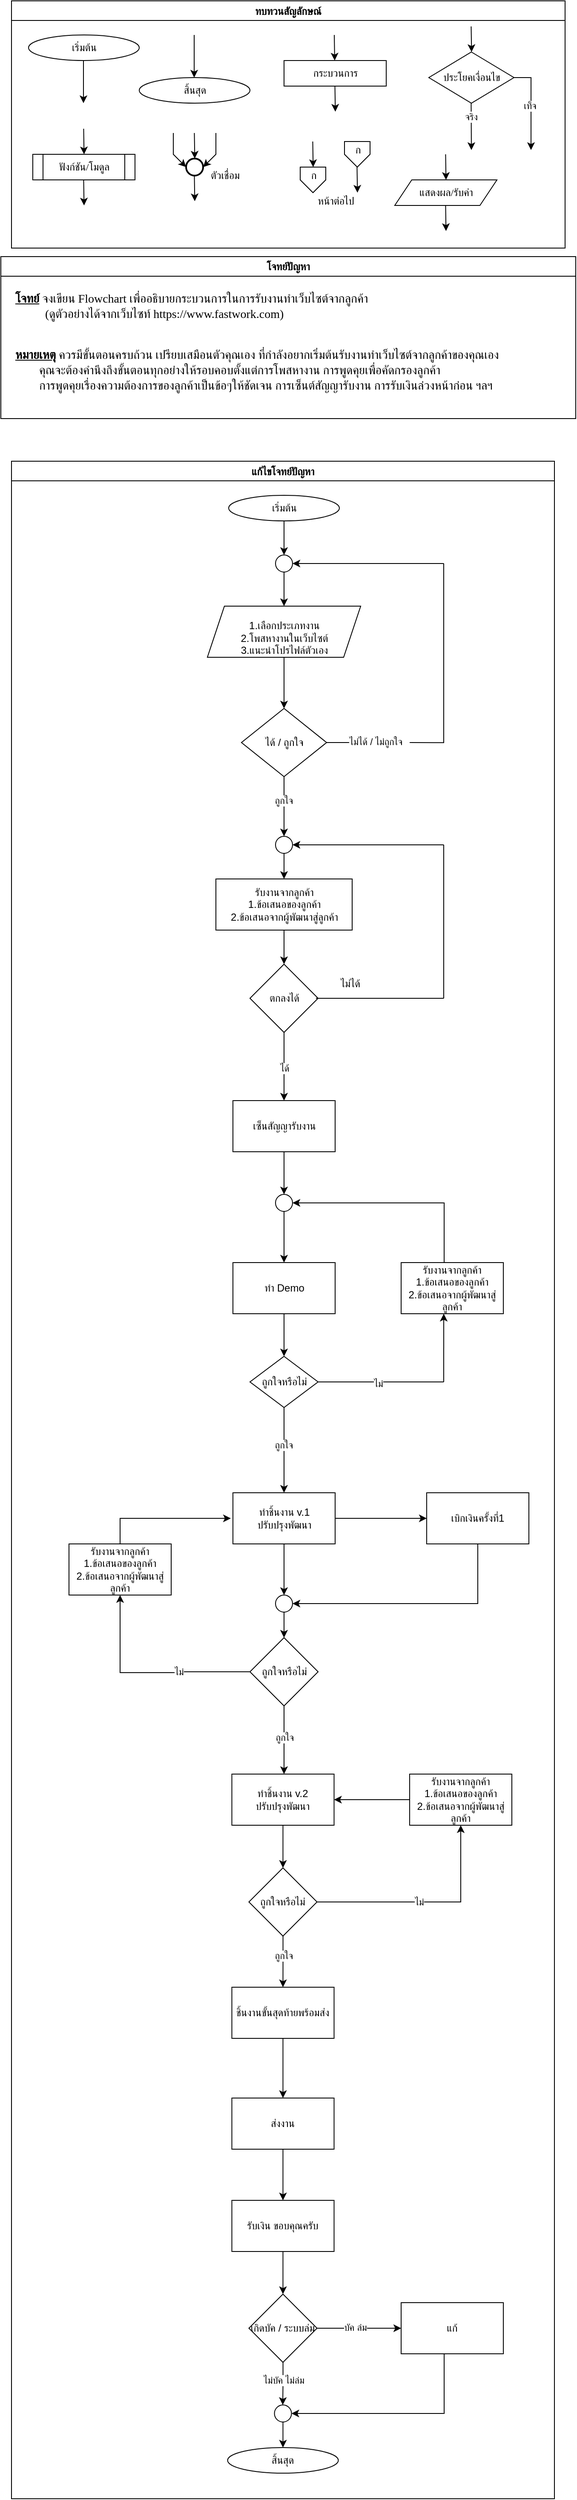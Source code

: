 <mxfile version="28.0.4">
  <diagram name="Page-1" id="6QqiZTx7fy5d24P5xfJG">
    <mxGraphModel dx="985" dy="543" grid="1" gridSize="10" guides="1" tooltips="1" connect="1" arrows="1" fold="1" page="1" pageScale="1" pageWidth="850" pageHeight="1100" math="0" shadow="0">
      <root>
        <mxCell id="0" />
        <mxCell id="1" parent="0" />
        <mxCell id="6dELSMDstAYBvVttdxLl-1" value="ทบทวนสัญลักษณ์" style="swimlane;fontFamily=Sarabun;fontSource=https%3A%2F%2Ffonts.googleapis.com%2Fcss%3Ffamily%3DSarabun;" vertex="1" parent="1">
          <mxGeometry x="92.5" y="50" width="650" height="290" as="geometry" />
        </mxCell>
        <mxCell id="6dELSMDstAYBvVttdxLl-2" value="&lt;font data-font-src=&quot;https://fonts.googleapis.com/css?family=Sarabun&quot; face=&quot;Sarabun&quot;&gt;เริ่มต้น&lt;/font&gt;" style="ellipse;whiteSpace=wrap;html=1;" vertex="1" parent="6dELSMDstAYBvVttdxLl-1">
          <mxGeometry x="20" y="40" width="130" height="30" as="geometry" />
        </mxCell>
        <mxCell id="6dELSMDstAYBvVttdxLl-3" value="" style="endArrow=classic;html=1;rounded=0;" edge="1" parent="6dELSMDstAYBvVttdxLl-1">
          <mxGeometry width="50" height="50" relative="1" as="geometry">
            <mxPoint x="84.5" y="70" as="sourcePoint" />
            <mxPoint x="84.5" y="120" as="targetPoint" />
          </mxGeometry>
        </mxCell>
        <mxCell id="6dELSMDstAYBvVttdxLl-4" value="&lt;font face=&quot;Sarabun&quot;&gt;สิ้นสุด&lt;/font&gt;" style="ellipse;whiteSpace=wrap;html=1;" vertex="1" parent="6dELSMDstAYBvVttdxLl-1">
          <mxGeometry x="150" y="90" width="130" height="30" as="geometry" />
        </mxCell>
        <mxCell id="6dELSMDstAYBvVttdxLl-5" value="" style="endArrow=classic;html=1;rounded=0;" edge="1" parent="6dELSMDstAYBvVttdxLl-1">
          <mxGeometry width="50" height="50" relative="1" as="geometry">
            <mxPoint x="214.5" y="40" as="sourcePoint" />
            <mxPoint x="214.5" y="90" as="targetPoint" />
          </mxGeometry>
        </mxCell>
        <mxCell id="6dELSMDstAYBvVttdxLl-6" value="กระบวนการ" style="rounded=0;whiteSpace=wrap;html=1;fontFamily=Sarabun;fontSource=https%3A%2F%2Ffonts.googleapis.com%2Fcss%3Ffamily%3DSarabun;" vertex="1" parent="6dELSMDstAYBvVttdxLl-1">
          <mxGeometry x="320" y="70" width="120" height="30" as="geometry" />
        </mxCell>
        <mxCell id="6dELSMDstAYBvVttdxLl-7" value="" style="endArrow=classic;html=1;rounded=0;" edge="1" parent="6dELSMDstAYBvVttdxLl-1">
          <mxGeometry width="50" height="50" relative="1" as="geometry">
            <mxPoint x="379" y="40" as="sourcePoint" />
            <mxPoint x="379.5" y="70" as="targetPoint" />
          </mxGeometry>
        </mxCell>
        <mxCell id="6dELSMDstAYBvVttdxLl-8" value="" style="endArrow=classic;html=1;rounded=0;" edge="1" parent="6dELSMDstAYBvVttdxLl-1">
          <mxGeometry width="50" height="50" relative="1" as="geometry">
            <mxPoint x="379.75" y="100" as="sourcePoint" />
            <mxPoint x="380.25" y="130" as="targetPoint" />
          </mxGeometry>
        </mxCell>
        <mxCell id="6dELSMDstAYBvVttdxLl-9" value="ประโยคเงื่อนไข" style="rhombus;whiteSpace=wrap;html=1;fontFamily=Sarabun;fontSource=https%3A%2F%2Ffonts.googleapis.com%2Fcss%3Ffamily%3DSarabun;" vertex="1" parent="6dELSMDstAYBvVttdxLl-1">
          <mxGeometry x="490" y="60" width="100" height="60" as="geometry" />
        </mxCell>
        <mxCell id="6dELSMDstAYBvVttdxLl-10" value="" style="endArrow=classic;html=1;rounded=0;" edge="1" parent="6dELSMDstAYBvVttdxLl-1">
          <mxGeometry width="50" height="50" relative="1" as="geometry">
            <mxPoint x="539.71" y="30" as="sourcePoint" />
            <mxPoint x="540.21" y="60" as="targetPoint" />
          </mxGeometry>
        </mxCell>
        <mxCell id="6dELSMDstAYBvVttdxLl-11" value="" style="endArrow=classic;html=1;rounded=0;" edge="1" parent="6dELSMDstAYBvVttdxLl-1">
          <mxGeometry width="50" height="50" relative="1" as="geometry">
            <mxPoint x="539.71" y="120" as="sourcePoint" />
            <mxPoint x="540" y="175" as="targetPoint" />
          </mxGeometry>
        </mxCell>
        <mxCell id="6dELSMDstAYBvVttdxLl-12" value="จริง" style="edgeLabel;html=1;align=center;verticalAlign=middle;resizable=0;points=[];fontFamily=Sarabun;fontSource=https%3A%2F%2Ffonts.googleapis.com%2Fcss%3Ffamily%3DSarabun;" vertex="1" connectable="0" parent="6dELSMDstAYBvVttdxLl-11">
          <mxGeometry x="-0.414" y="-1" relative="1" as="geometry">
            <mxPoint as="offset" />
          </mxGeometry>
        </mxCell>
        <mxCell id="6dELSMDstAYBvVttdxLl-13" value="" style="endArrow=classic;html=1;rounded=0;exitX=1;exitY=0.5;exitDx=0;exitDy=0;" edge="1" parent="6dELSMDstAYBvVttdxLl-1" source="6dELSMDstAYBvVttdxLl-9">
          <mxGeometry width="50" height="50" relative="1" as="geometry">
            <mxPoint x="620" y="95" as="sourcePoint" />
            <mxPoint x="610" y="175" as="targetPoint" />
            <Array as="points">
              <mxPoint x="610" y="90" />
            </Array>
          </mxGeometry>
        </mxCell>
        <mxCell id="6dELSMDstAYBvVttdxLl-14" value="&lt;font data-font-src=&quot;https://fonts.googleapis.com/css?family=Sarabun&quot; face=&quot;Sarabun&quot;&gt;เท็จ&lt;/font&gt;" style="edgeLabel;html=1;align=center;verticalAlign=middle;resizable=0;points=[];" vertex="1" connectable="0" parent="6dELSMDstAYBvVttdxLl-13">
          <mxGeometry x="-0.002" y="-2" relative="1" as="geometry">
            <mxPoint as="offset" />
          </mxGeometry>
        </mxCell>
        <mxCell id="6dELSMDstAYBvVttdxLl-15" value="&lt;font data-font-src=&quot;https://fonts.googleapis.com/css?family=Sarabun&quot; face=&quot;Sarabun&quot;&gt;ฟังก์ชัน/โมดูล&lt;/font&gt;" style="shape=process;whiteSpace=wrap;html=1;backgroundOutline=1;" vertex="1" parent="6dELSMDstAYBvVttdxLl-1">
          <mxGeometry x="25" y="180" width="120" height="30" as="geometry" />
        </mxCell>
        <mxCell id="6dELSMDstAYBvVttdxLl-16" value="" style="endArrow=classic;html=1;rounded=0;" edge="1" parent="6dELSMDstAYBvVttdxLl-1">
          <mxGeometry width="50" height="50" relative="1" as="geometry">
            <mxPoint x="84.71" y="150" as="sourcePoint" />
            <mxPoint x="85.21" y="180" as="targetPoint" />
          </mxGeometry>
        </mxCell>
        <mxCell id="6dELSMDstAYBvVttdxLl-17" value="" style="endArrow=classic;html=1;rounded=0;" edge="1" parent="6dELSMDstAYBvVttdxLl-1">
          <mxGeometry width="50" height="50" relative="1" as="geometry">
            <mxPoint x="84.71" y="210" as="sourcePoint" />
            <mxPoint x="85.21" y="240" as="targetPoint" />
          </mxGeometry>
        </mxCell>
        <mxCell id="6dELSMDstAYBvVttdxLl-18" value="" style="strokeWidth=2;html=1;shape=mxgraph.flowchart.start_2;whiteSpace=wrap;" vertex="1" parent="6dELSMDstAYBvVttdxLl-1">
          <mxGeometry x="205" y="185" width="20" height="20" as="geometry" />
        </mxCell>
        <mxCell id="6dELSMDstAYBvVttdxLl-19" value="" style="endArrow=classic;html=1;rounded=0;" edge="1" parent="6dELSMDstAYBvVttdxLl-1">
          <mxGeometry width="50" height="50" relative="1" as="geometry">
            <mxPoint x="214.71" y="155" as="sourcePoint" />
            <mxPoint x="215.21" y="185" as="targetPoint" />
          </mxGeometry>
        </mxCell>
        <mxCell id="6dELSMDstAYBvVttdxLl-20" value="" style="endArrow=classic;html=1;rounded=0;entryX=0;entryY=0.5;entryDx=0;entryDy=0;entryPerimeter=0;" edge="1" parent="6dELSMDstAYBvVttdxLl-1" target="6dELSMDstAYBvVttdxLl-18">
          <mxGeometry width="50" height="50" relative="1" as="geometry">
            <mxPoint x="190.0" y="155" as="sourcePoint" />
            <mxPoint x="190.5" y="185" as="targetPoint" />
            <Array as="points">
              <mxPoint x="190" y="180" />
            </Array>
          </mxGeometry>
        </mxCell>
        <mxCell id="6dELSMDstAYBvVttdxLl-21" value="" style="endArrow=classic;html=1;rounded=0;entryX=1;entryY=0.5;entryDx=0;entryDy=0;entryPerimeter=0;" edge="1" parent="6dELSMDstAYBvVttdxLl-1" target="6dELSMDstAYBvVttdxLl-18">
          <mxGeometry width="50" height="50" relative="1" as="geometry">
            <mxPoint x="240.0" y="155" as="sourcePoint" />
            <mxPoint x="240.5" y="185" as="targetPoint" />
            <Array as="points">
              <mxPoint x="240" y="180" />
            </Array>
          </mxGeometry>
        </mxCell>
        <mxCell id="6dELSMDstAYBvVttdxLl-22" value="" style="endArrow=classic;html=1;rounded=0;" edge="1" parent="6dELSMDstAYBvVttdxLl-1">
          <mxGeometry width="50" height="50" relative="1" as="geometry">
            <mxPoint x="214.71" y="205" as="sourcePoint" />
            <mxPoint x="215.21" y="235" as="targetPoint" />
          </mxGeometry>
        </mxCell>
        <mxCell id="6dELSMDstAYBvVttdxLl-23" value="&lt;font data-font-src=&quot;https://fonts.googleapis.com/css?family=Sarabun&quot; face=&quot;Sarabun&quot;&gt;ตัวเชื่อม&lt;/font&gt;" style="text;html=1;align=center;verticalAlign=middle;resizable=0;points=[];autosize=1;strokeColor=none;fillColor=none;" vertex="1" parent="6dELSMDstAYBvVttdxLl-1">
          <mxGeometry x="220" y="190" width="60" height="30" as="geometry" />
        </mxCell>
        <mxCell id="6dELSMDstAYBvVttdxLl-24" value="" style="endArrow=classic;html=1;rounded=0;" edge="1" parent="6dELSMDstAYBvVttdxLl-1">
          <mxGeometry width="50" height="50" relative="1" as="geometry">
            <mxPoint x="353.71" y="165" as="sourcePoint" />
            <mxPoint x="354.21" y="195" as="targetPoint" />
          </mxGeometry>
        </mxCell>
        <mxCell id="6dELSMDstAYBvVttdxLl-25" value="" style="verticalLabelPosition=bottom;verticalAlign=top;html=1;shape=offPageConnector;rounded=0;size=0.5;" vertex="1" parent="6dELSMDstAYBvVttdxLl-1">
          <mxGeometry x="339" y="195" width="30" height="30" as="geometry" />
        </mxCell>
        <mxCell id="6dELSMDstAYBvVttdxLl-26" value="" style="endArrow=classic;html=1;rounded=0;" edge="1" parent="6dELSMDstAYBvVttdxLl-1">
          <mxGeometry width="50" height="50" relative="1" as="geometry">
            <mxPoint x="405.71" y="195" as="sourcePoint" />
            <mxPoint x="406.21" y="225" as="targetPoint" />
          </mxGeometry>
        </mxCell>
        <mxCell id="6dELSMDstAYBvVttdxLl-27" value="" style="verticalLabelPosition=bottom;verticalAlign=top;html=1;shape=offPageConnector;rounded=0;size=0.5;" vertex="1" parent="6dELSMDstAYBvVttdxLl-1">
          <mxGeometry x="391" y="165" width="30" height="30" as="geometry" />
        </mxCell>
        <mxCell id="6dELSMDstAYBvVttdxLl-28" value="หน้าต่อไป" style="text;html=1;align=center;verticalAlign=middle;resizable=0;points=[];autosize=1;strokeColor=none;fillColor=none;fontFamily=Sarabun;fontSource=https%3A%2F%2Ffonts.googleapis.com%2Fcss%3Ffamily%3DSarabun;" vertex="1" parent="6dELSMDstAYBvVttdxLl-1">
          <mxGeometry x="345" y="220" width="70" height="30" as="geometry" />
        </mxCell>
        <mxCell id="6dELSMDstAYBvVttdxLl-29" value="ก" style="text;html=1;align=center;verticalAlign=middle;resizable=0;points=[];autosize=1;strokeColor=none;fillColor=none;fontFamily=Sarabun;fontSource=https%3A%2F%2Ffonts.googleapis.com%2Fcss%3Ffamily%3DSarabun;" vertex="1" parent="6dELSMDstAYBvVttdxLl-1">
          <mxGeometry x="339" y="190" width="30" height="30" as="geometry" />
        </mxCell>
        <mxCell id="6dELSMDstAYBvVttdxLl-30" value="ก" style="text;html=1;align=center;verticalAlign=middle;resizable=0;points=[];autosize=1;strokeColor=none;fillColor=none;fontFamily=Sarabun;fontSource=https%3A%2F%2Ffonts.googleapis.com%2Fcss%3Ffamily%3DSarabun;" vertex="1" parent="6dELSMDstAYBvVttdxLl-1">
          <mxGeometry x="391" y="160" width="30" height="30" as="geometry" />
        </mxCell>
        <mxCell id="6dELSMDstAYBvVttdxLl-31" value="แสดงผล/รับค่า" style="shape=parallelogram;perimeter=parallelogramPerimeter;whiteSpace=wrap;html=1;fixedSize=1;fontFamily=Sarabun;fontSource=https%3A%2F%2Ffonts.googleapis.com%2Fcss%3Ffamily%3DSarabun;" vertex="1" parent="6dELSMDstAYBvVttdxLl-1">
          <mxGeometry x="450" y="210" width="120" height="30" as="geometry" />
        </mxCell>
        <mxCell id="6dELSMDstAYBvVttdxLl-32" value="" style="endArrow=classic;html=1;rounded=0;" edge="1" parent="6dELSMDstAYBvVttdxLl-1">
          <mxGeometry width="50" height="50" relative="1" as="geometry">
            <mxPoint x="509.71" y="180" as="sourcePoint" />
            <mxPoint x="510.21" y="210" as="targetPoint" />
          </mxGeometry>
        </mxCell>
        <mxCell id="6dELSMDstAYBvVttdxLl-33" value="" style="endArrow=classic;html=1;rounded=0;" edge="1" parent="6dELSMDstAYBvVttdxLl-1">
          <mxGeometry width="50" height="50" relative="1" as="geometry">
            <mxPoint x="509.71" y="240" as="sourcePoint" />
            <mxPoint x="510.21" y="270" as="targetPoint" />
          </mxGeometry>
        </mxCell>
        <mxCell id="6dELSMDstAYBvVttdxLl-34" value="แก้ไขโจทย์ปัญหา" style="swimlane;fontFamily=Sarabun;fontSource=https%3A%2F%2Ffonts.googleapis.com%2Fcss%3Ffamily%3DSarabun;" vertex="1" parent="1">
          <mxGeometry x="92.5" y="590" width="637.5" height="2390" as="geometry" />
        </mxCell>
        <mxCell id="6dELSMDstAYBvVttdxLl-70" style="edgeStyle=orthogonalEdgeStyle;rounded=0;orthogonalLoop=1;jettySize=auto;html=1;entryX=0.5;entryY=0;entryDx=0;entryDy=0;" edge="1" parent="6dELSMDstAYBvVttdxLl-34" source="6dELSMDstAYBvVttdxLl-35" target="6dELSMDstAYBvVttdxLl-68">
          <mxGeometry relative="1" as="geometry">
            <mxPoint x="320" y="100" as="targetPoint" />
          </mxGeometry>
        </mxCell>
        <mxCell id="6dELSMDstAYBvVttdxLl-35" value="&lt;font data-font-src=&quot;https://fonts.googleapis.com/css?family=Sarabun&quot; face=&quot;Sarabun&quot;&gt;เริ่มต้น&lt;/font&gt;" style="ellipse;whiteSpace=wrap;html=1;" vertex="1" parent="6dELSMDstAYBvVttdxLl-34">
          <mxGeometry x="255" y="40" width="130" height="30" as="geometry" />
        </mxCell>
        <mxCell id="6dELSMDstAYBvVttdxLl-36" value="&lt;font face=&quot;Sarabun&quot;&gt;สิ้นสุด&lt;/font&gt;" style="ellipse;whiteSpace=wrap;html=1;" vertex="1" parent="6dELSMDstAYBvVttdxLl-34">
          <mxGeometry x="253.75" y="2330" width="130" height="30" as="geometry" />
        </mxCell>
        <mxCell id="6dELSMDstAYBvVttdxLl-72" style="edgeStyle=orthogonalEdgeStyle;rounded=0;orthogonalLoop=1;jettySize=auto;html=1;entryX=0.5;entryY=0;entryDx=0;entryDy=0;" edge="1" parent="6dELSMDstAYBvVttdxLl-34" source="6dELSMDstAYBvVttdxLl-41" target="6dELSMDstAYBvVttdxLl-43">
          <mxGeometry relative="1" as="geometry" />
        </mxCell>
        <mxCell id="6dELSMDstAYBvVttdxLl-41" value="&lt;div&gt;&lt;br&gt;&lt;/div&gt;1.เลือกประเภทงาน&lt;div&gt;2.โพสหางานในเว็บไซต์&lt;div&gt;3.แนะนำโปรไฟล์ตัวเอง&lt;/div&gt;&lt;/div&gt;" style="shape=parallelogram;perimeter=parallelogramPerimeter;whiteSpace=wrap;html=1;fixedSize=1;" vertex="1" parent="6dELSMDstAYBvVttdxLl-34">
          <mxGeometry x="230" y="170" width="180" height="60" as="geometry" />
        </mxCell>
        <mxCell id="6dELSMDstAYBvVttdxLl-46" style="edgeStyle=orthogonalEdgeStyle;rounded=0;orthogonalLoop=1;jettySize=auto;html=1;exitX=1;exitY=0.5;exitDx=0;exitDy=0;" edge="1" parent="6dELSMDstAYBvVttdxLl-34" source="6dELSMDstAYBvVttdxLl-43">
          <mxGeometry relative="1" as="geometry">
            <mxPoint x="427.5" y="329.759" as="targetPoint" />
          </mxGeometry>
        </mxCell>
        <mxCell id="6dELSMDstAYBvVttdxLl-47" value="ไม่ได้ / ไม่ถูกใจ" style="edgeLabel;html=1;align=center;verticalAlign=middle;resizable=0;points=[];" vertex="1" connectable="0" parent="6dELSMDstAYBvVttdxLl-46">
          <mxGeometry x="0.857" y="1" relative="1" as="geometry">
            <mxPoint x="4" as="offset" />
          </mxGeometry>
        </mxCell>
        <mxCell id="6dELSMDstAYBvVttdxLl-54" style="edgeStyle=orthogonalEdgeStyle;rounded=0;orthogonalLoop=1;jettySize=auto;html=1;entryX=0.5;entryY=0;entryDx=0;entryDy=0;" edge="1" parent="6dELSMDstAYBvVttdxLl-34" source="6dELSMDstAYBvVttdxLl-43" target="6dELSMDstAYBvVttdxLl-51">
          <mxGeometry relative="1" as="geometry" />
        </mxCell>
        <mxCell id="6dELSMDstAYBvVttdxLl-73" value="ถูกใจ" style="edgeLabel;html=1;align=center;verticalAlign=middle;resizable=0;points=[];" vertex="1" connectable="0" parent="6dELSMDstAYBvVttdxLl-54">
          <mxGeometry x="-0.215" y="-1" relative="1" as="geometry">
            <mxPoint as="offset" />
          </mxGeometry>
        </mxCell>
        <mxCell id="6dELSMDstAYBvVttdxLl-43" value="ได้ / ถูกใจ" style="rhombus;whiteSpace=wrap;html=1;" vertex="1" parent="6dELSMDstAYBvVttdxLl-34">
          <mxGeometry x="270" y="290" width="100" height="80" as="geometry" />
        </mxCell>
        <mxCell id="6dELSMDstAYBvVttdxLl-48" value="" style="endArrow=none;html=1;rounded=0;" edge="1" parent="6dELSMDstAYBvVttdxLl-34">
          <mxGeometry width="50" height="50" relative="1" as="geometry">
            <mxPoint x="467.5" y="330" as="sourcePoint" />
            <mxPoint x="507.5" y="120" as="targetPoint" />
            <Array as="points">
              <mxPoint x="507.5" y="330.14" />
            </Array>
          </mxGeometry>
        </mxCell>
        <mxCell id="6dELSMDstAYBvVttdxLl-71" style="edgeStyle=orthogonalEdgeStyle;rounded=0;orthogonalLoop=1;jettySize=auto;html=1;" edge="1" parent="6dELSMDstAYBvVttdxLl-34" source="6dELSMDstAYBvVttdxLl-68" target="6dELSMDstAYBvVttdxLl-41">
          <mxGeometry relative="1" as="geometry" />
        </mxCell>
        <mxCell id="6dELSMDstAYBvVttdxLl-68" value="" style="ellipse;whiteSpace=wrap;html=1;" vertex="1" parent="6dELSMDstAYBvVttdxLl-34">
          <mxGeometry x="310" y="110" width="20" height="20" as="geometry" />
        </mxCell>
        <mxCell id="6dELSMDstAYBvVttdxLl-67" style="edgeStyle=orthogonalEdgeStyle;rounded=0;orthogonalLoop=1;jettySize=auto;html=1;entryX=0.5;entryY=0;entryDx=0;entryDy=0;" edge="1" parent="6dELSMDstAYBvVttdxLl-34" source="6dELSMDstAYBvVttdxLl-42" target="6dELSMDstAYBvVttdxLl-50">
          <mxGeometry relative="1" as="geometry" />
        </mxCell>
        <mxCell id="6dELSMDstAYBvVttdxLl-42" value="รับงานจากลูกค้า&lt;div&gt;1.ข้อเสนอของลูกค้า&lt;/div&gt;&lt;div&gt;2.ข้อเสนอจากผู้พัฒนาสู่ลูกค้า&lt;/div&gt;" style="whiteSpace=wrap;html=1;" vertex="1" parent="6dELSMDstAYBvVttdxLl-34">
          <mxGeometry x="240" y="490" width="160" height="60" as="geometry" />
        </mxCell>
        <mxCell id="6dELSMDstAYBvVttdxLl-65" style="edgeStyle=orthogonalEdgeStyle;rounded=0;orthogonalLoop=1;jettySize=auto;html=1;" edge="1" parent="6dELSMDstAYBvVttdxLl-34" source="6dELSMDstAYBvVttdxLl-50">
          <mxGeometry relative="1" as="geometry">
            <mxPoint x="320" y="750" as="targetPoint" />
          </mxGeometry>
        </mxCell>
        <mxCell id="6dELSMDstAYBvVttdxLl-66" value="ได้" style="edgeLabel;html=1;align=center;verticalAlign=middle;resizable=0;points=[];" vertex="1" connectable="0" parent="6dELSMDstAYBvVttdxLl-65">
          <mxGeometry x="0.038" relative="1" as="geometry">
            <mxPoint as="offset" />
          </mxGeometry>
        </mxCell>
        <mxCell id="6dELSMDstAYBvVttdxLl-50" value="ตกลงได้" style="rhombus;whiteSpace=wrap;html=1;" vertex="1" parent="6dELSMDstAYBvVttdxLl-34">
          <mxGeometry x="280" y="590" width="80" height="80" as="geometry" />
        </mxCell>
        <mxCell id="6dELSMDstAYBvVttdxLl-55" style="edgeStyle=orthogonalEdgeStyle;rounded=0;orthogonalLoop=1;jettySize=auto;html=1;entryX=0.5;entryY=0;entryDx=0;entryDy=0;" edge="1" parent="6dELSMDstAYBvVttdxLl-34" source="6dELSMDstAYBvVttdxLl-51" target="6dELSMDstAYBvVttdxLl-42">
          <mxGeometry relative="1" as="geometry" />
        </mxCell>
        <mxCell id="6dELSMDstAYBvVttdxLl-51" value="" style="ellipse;whiteSpace=wrap;html=1;" vertex="1" parent="6dELSMDstAYBvVttdxLl-34">
          <mxGeometry x="310" y="440" width="20" height="20" as="geometry" />
        </mxCell>
        <mxCell id="6dELSMDstAYBvVttdxLl-60" value="" style="endArrow=none;html=1;rounded=0;" edge="1" parent="6dELSMDstAYBvVttdxLl-34">
          <mxGeometry width="50" height="50" relative="1" as="geometry">
            <mxPoint x="357.5" y="630" as="sourcePoint" />
            <mxPoint x="507.5" y="630" as="targetPoint" />
          </mxGeometry>
        </mxCell>
        <mxCell id="6dELSMDstAYBvVttdxLl-62" value="" style="endArrow=none;html=1;rounded=0;" edge="1" parent="6dELSMDstAYBvVttdxLl-34">
          <mxGeometry width="50" height="50" relative="1" as="geometry">
            <mxPoint x="507.5" y="630" as="sourcePoint" />
            <mxPoint x="507.5" y="450" as="targetPoint" />
          </mxGeometry>
        </mxCell>
        <mxCell id="6dELSMDstAYBvVttdxLl-63" value="" style="edgeStyle=none;orthogonalLoop=1;jettySize=auto;html=1;rounded=0;entryX=1;entryY=0.5;entryDx=0;entryDy=0;" edge="1" parent="6dELSMDstAYBvVttdxLl-34" target="6dELSMDstAYBvVttdxLl-51">
          <mxGeometry width="100" relative="1" as="geometry">
            <mxPoint x="507.5" y="450" as="sourcePoint" />
            <mxPoint x="487.5" y="450" as="targetPoint" />
            <Array as="points" />
          </mxGeometry>
        </mxCell>
        <mxCell id="6dELSMDstAYBvVttdxLl-64" value="ไม่ได้" style="text;html=1;align=center;verticalAlign=middle;resizable=0;points=[];autosize=1;strokeColor=none;fillColor=none;" vertex="1" parent="6dELSMDstAYBvVttdxLl-34">
          <mxGeometry x="372.5" y="598" width="50" height="30" as="geometry" />
        </mxCell>
        <mxCell id="6dELSMDstAYBvVttdxLl-74" value="เซ็นสัญญารับงาน" style="rounded=0;whiteSpace=wrap;html=1;" vertex="1" parent="6dELSMDstAYBvVttdxLl-34">
          <mxGeometry x="260" y="750" width="120" height="60" as="geometry" />
        </mxCell>
        <mxCell id="6dELSMDstAYBvVttdxLl-78" style="edgeStyle=orthogonalEdgeStyle;rounded=0;orthogonalLoop=1;jettySize=auto;html=1;" edge="1" parent="6dELSMDstAYBvVttdxLl-34" source="6dELSMDstAYBvVttdxLl-76" target="6dELSMDstAYBvVttdxLl-77">
          <mxGeometry relative="1" as="geometry" />
        </mxCell>
        <mxCell id="6dELSMDstAYBvVttdxLl-76" value="ทำ Demo" style="rounded=0;whiteSpace=wrap;html=1;" vertex="1" parent="6dELSMDstAYBvVttdxLl-34">
          <mxGeometry x="260" y="940" width="120" height="60" as="geometry" />
        </mxCell>
        <mxCell id="6dELSMDstAYBvVttdxLl-75" style="edgeStyle=orthogonalEdgeStyle;rounded=0;orthogonalLoop=1;jettySize=auto;html=1;" edge="1" parent="6dELSMDstAYBvVttdxLl-34" source="6dELSMDstAYBvVttdxLl-91" target="6dELSMDstAYBvVttdxLl-76">
          <mxGeometry relative="1" as="geometry">
            <mxPoint x="320" y="870" as="targetPoint" />
          </mxGeometry>
        </mxCell>
        <mxCell id="6dELSMDstAYBvVttdxLl-94" style="edgeStyle=orthogonalEdgeStyle;rounded=0;orthogonalLoop=1;jettySize=auto;html=1;" edge="1" parent="6dELSMDstAYBvVttdxLl-34" source="6dELSMDstAYBvVttdxLl-77">
          <mxGeometry relative="1" as="geometry">
            <mxPoint x="320" y="1210" as="targetPoint" />
          </mxGeometry>
        </mxCell>
        <mxCell id="6dELSMDstAYBvVttdxLl-95" value="ถูกใจ" style="edgeLabel;html=1;align=center;verticalAlign=middle;resizable=0;points=[];" vertex="1" connectable="0" parent="6dELSMDstAYBvVttdxLl-94">
          <mxGeometry x="-0.122" y="-1" relative="1" as="geometry">
            <mxPoint as="offset" />
          </mxGeometry>
        </mxCell>
        <mxCell id="6dELSMDstAYBvVttdxLl-77" value="ถูกใจหรือไม่" style="rhombus;whiteSpace=wrap;html=1;" vertex="1" parent="6dELSMDstAYBvVttdxLl-34">
          <mxGeometry x="280" y="1050" width="80" height="60" as="geometry" />
        </mxCell>
        <mxCell id="6dELSMDstAYBvVttdxLl-85" value="" style="endArrow=none;html=1;rounded=0;exitX=1;exitY=0.5;exitDx=0;exitDy=0;" edge="1" parent="6dELSMDstAYBvVttdxLl-34" source="6dELSMDstAYBvVttdxLl-77">
          <mxGeometry width="50" height="50" relative="1" as="geometry">
            <mxPoint x="357.5" y="1090" as="sourcePoint" />
            <mxPoint x="507.5" y="1080" as="targetPoint" />
          </mxGeometry>
        </mxCell>
        <mxCell id="6dELSMDstAYBvVttdxLl-86" value="ไม่" style="edgeLabel;html=1;align=center;verticalAlign=middle;resizable=0;points=[];" vertex="1" connectable="0" parent="6dELSMDstAYBvVttdxLl-85">
          <mxGeometry x="-0.044" y="-2" relative="1" as="geometry">
            <mxPoint as="offset" />
          </mxGeometry>
        </mxCell>
        <mxCell id="6dELSMDstAYBvVttdxLl-93" style="edgeStyle=orthogonalEdgeStyle;rounded=0;orthogonalLoop=1;jettySize=auto;html=1;entryX=1;entryY=0.5;entryDx=0;entryDy=0;" edge="1" parent="6dELSMDstAYBvVttdxLl-34" source="6dELSMDstAYBvVttdxLl-89" target="6dELSMDstAYBvVttdxLl-91">
          <mxGeometry relative="1" as="geometry">
            <Array as="points">
              <mxPoint x="508" y="870" />
            </Array>
          </mxGeometry>
        </mxCell>
        <mxCell id="6dELSMDstAYBvVttdxLl-89" value="รับงานจากลูกค้า&lt;div&gt;1.ข้อเสนอของลูกค้า&lt;/div&gt;&lt;div&gt;2.ข้อเสนอจากผู้พัฒนาสู่ลูกค้า&lt;/div&gt;" style="rounded=0;whiteSpace=wrap;html=1;" vertex="1" parent="6dELSMDstAYBvVttdxLl-34">
          <mxGeometry x="457.5" y="940" width="120" height="60" as="geometry" />
        </mxCell>
        <mxCell id="6dELSMDstAYBvVttdxLl-90" value="" style="endArrow=classic;html=1;rounded=0;entryX=0.417;entryY=1;entryDx=0;entryDy=0;entryPerimeter=0;" edge="1" parent="6dELSMDstAYBvVttdxLl-34" target="6dELSMDstAYBvVttdxLl-89">
          <mxGeometry width="50" height="50" relative="1" as="geometry">
            <mxPoint x="507.5" y="1080" as="sourcePoint" />
            <mxPoint x="557.5" y="1030" as="targetPoint" />
          </mxGeometry>
        </mxCell>
        <mxCell id="6dELSMDstAYBvVttdxLl-91" value="" style="ellipse;whiteSpace=wrap;html=1;aspect=fixed;" vertex="1" parent="6dELSMDstAYBvVttdxLl-34">
          <mxGeometry x="310" y="860" width="20" height="20" as="geometry" />
        </mxCell>
        <mxCell id="6dELSMDstAYBvVttdxLl-92" value="" style="edgeStyle=orthogonalEdgeStyle;rounded=0;orthogonalLoop=1;jettySize=auto;html=1;" edge="1" parent="6dELSMDstAYBvVttdxLl-34" source="6dELSMDstAYBvVttdxLl-74" target="6dELSMDstAYBvVttdxLl-91">
          <mxGeometry relative="1" as="geometry">
            <mxPoint x="412.5" y="1520" as="targetPoint" />
            <mxPoint x="412.5" y="1390" as="sourcePoint" />
          </mxGeometry>
        </mxCell>
        <mxCell id="6dELSMDstAYBvVttdxLl-98" style="edgeStyle=orthogonalEdgeStyle;rounded=0;orthogonalLoop=1;jettySize=auto;html=1;" edge="1" parent="6dELSMDstAYBvVttdxLl-34" source="6dELSMDstAYBvVttdxLl-96">
          <mxGeometry relative="1" as="geometry">
            <mxPoint x="487.5" y="1240" as="targetPoint" />
          </mxGeometry>
        </mxCell>
        <mxCell id="6dELSMDstAYBvVttdxLl-102" style="edgeStyle=orthogonalEdgeStyle;rounded=0;orthogonalLoop=1;jettySize=auto;html=1;" edge="1" parent="6dELSMDstAYBvVttdxLl-34" source="6dELSMDstAYBvVttdxLl-96" target="6dELSMDstAYBvVttdxLl-101">
          <mxGeometry relative="1" as="geometry" />
        </mxCell>
        <mxCell id="6dELSMDstAYBvVttdxLl-96" value="ทำชิ้นงาน v.1&lt;div&gt;ปรับปรุงพัฒนา&lt;/div&gt;" style="rounded=0;whiteSpace=wrap;html=1;" vertex="1" parent="6dELSMDstAYBvVttdxLl-34">
          <mxGeometry x="260" y="1210" width="120" height="60" as="geometry" />
        </mxCell>
        <mxCell id="6dELSMDstAYBvVttdxLl-100" style="edgeStyle=orthogonalEdgeStyle;rounded=0;orthogonalLoop=1;jettySize=auto;html=1;entryX=1;entryY=0.5;entryDx=0;entryDy=0;" edge="1" parent="6dELSMDstAYBvVttdxLl-34" source="6dELSMDstAYBvVttdxLl-99" target="6dELSMDstAYBvVttdxLl-101">
          <mxGeometry relative="1" as="geometry">
            <mxPoint x="337.5" y="1340" as="targetPoint" />
            <Array as="points">
              <mxPoint x="548" y="1340" />
            </Array>
          </mxGeometry>
        </mxCell>
        <mxCell id="6dELSMDstAYBvVttdxLl-99" value="เบิกเงินครั้งที่1" style="rounded=0;whiteSpace=wrap;html=1;" vertex="1" parent="6dELSMDstAYBvVttdxLl-34">
          <mxGeometry x="487.5" y="1210" width="120" height="60" as="geometry" />
        </mxCell>
        <mxCell id="6dELSMDstAYBvVttdxLl-103" style="edgeStyle=orthogonalEdgeStyle;rounded=0;orthogonalLoop=1;jettySize=auto;html=1;" edge="1" parent="6dELSMDstAYBvVttdxLl-34" source="6dELSMDstAYBvVttdxLl-101">
          <mxGeometry relative="1" as="geometry">
            <mxPoint x="320" y="1380" as="targetPoint" />
          </mxGeometry>
        </mxCell>
        <mxCell id="6dELSMDstAYBvVttdxLl-101" value="" style="ellipse;whiteSpace=wrap;html=1;aspect=fixed;" vertex="1" parent="6dELSMDstAYBvVttdxLl-34">
          <mxGeometry x="310" y="1330" width="20" height="20" as="geometry" />
        </mxCell>
        <mxCell id="6dELSMDstAYBvVttdxLl-110" style="edgeStyle=orthogonalEdgeStyle;rounded=0;orthogonalLoop=1;jettySize=auto;html=1;entryX=0.5;entryY=1;entryDx=0;entryDy=0;" edge="1" parent="6dELSMDstAYBvVttdxLl-34" source="6dELSMDstAYBvVttdxLl-105" target="6dELSMDstAYBvVttdxLl-108">
          <mxGeometry relative="1" as="geometry">
            <mxPoint x="117.5" y="1420" as="targetPoint" />
            <Array as="points">
              <mxPoint x="199" y="1420" />
              <mxPoint x="128" y="1421" />
            </Array>
          </mxGeometry>
        </mxCell>
        <mxCell id="6dELSMDstAYBvVttdxLl-111" value="ไม่" style="edgeLabel;html=1;align=center;verticalAlign=middle;resizable=0;points=[];" vertex="1" connectable="0" parent="6dELSMDstAYBvVttdxLl-110">
          <mxGeometry x="-0.306" y="-1" relative="1" as="geometry">
            <mxPoint as="offset" />
          </mxGeometry>
        </mxCell>
        <mxCell id="6dELSMDstAYBvVttdxLl-112" style="edgeStyle=orthogonalEdgeStyle;rounded=0;orthogonalLoop=1;jettySize=auto;html=1;" edge="1" parent="6dELSMDstAYBvVttdxLl-34" source="6dELSMDstAYBvVttdxLl-105">
          <mxGeometry relative="1" as="geometry">
            <mxPoint x="320" y="1540" as="targetPoint" />
          </mxGeometry>
        </mxCell>
        <mxCell id="6dELSMDstAYBvVttdxLl-114" value="ถูกใจ" style="edgeLabel;html=1;align=center;verticalAlign=middle;resizable=0;points=[];" vertex="1" connectable="0" parent="6dELSMDstAYBvVttdxLl-112">
          <mxGeometry x="-0.087" relative="1" as="geometry">
            <mxPoint as="offset" />
          </mxGeometry>
        </mxCell>
        <mxCell id="6dELSMDstAYBvVttdxLl-105" value="ถูกใจหรือไม่" style="rhombus;whiteSpace=wrap;html=1;" vertex="1" parent="6dELSMDstAYBvVttdxLl-34">
          <mxGeometry x="280" y="1380" width="80" height="80" as="geometry" />
        </mxCell>
        <mxCell id="6dELSMDstAYBvVttdxLl-109" style="edgeStyle=orthogonalEdgeStyle;rounded=0;orthogonalLoop=1;jettySize=auto;html=1;" edge="1" parent="6dELSMDstAYBvVttdxLl-34" source="6dELSMDstAYBvVttdxLl-108">
          <mxGeometry relative="1" as="geometry">
            <mxPoint x="257.5" y="1240" as="targetPoint" />
            <Array as="points">
              <mxPoint x="128" y="1240" />
            </Array>
          </mxGeometry>
        </mxCell>
        <mxCell id="6dELSMDstAYBvVttdxLl-108" value="รับงานจากลูกค้า&lt;div&gt;1.ข้อเสนอของลูกค้า&lt;/div&gt;&lt;div&gt;2.ข้อเสนอจากผู้พัฒนาสู่ลูกค้า&lt;/div&gt;" style="rounded=0;whiteSpace=wrap;html=1;" vertex="1" parent="6dELSMDstAYBvVttdxLl-34">
          <mxGeometry x="67.5" y="1270" width="120" height="60" as="geometry" />
        </mxCell>
        <mxCell id="6dELSMDstAYBvVttdxLl-119" style="edgeStyle=orthogonalEdgeStyle;rounded=0;orthogonalLoop=1;jettySize=auto;html=1;" edge="1" parent="6dELSMDstAYBvVttdxLl-34" source="6dELSMDstAYBvVttdxLl-117" target="6dELSMDstAYBvVttdxLl-118">
          <mxGeometry relative="1" as="geometry" />
        </mxCell>
        <mxCell id="6dELSMDstAYBvVttdxLl-117" value="ทำชิ้นงาน v.2&lt;div&gt;ปรับปรุงพัฒนา&lt;/div&gt;" style="rounded=0;whiteSpace=wrap;html=1;" vertex="1" parent="6dELSMDstAYBvVttdxLl-34">
          <mxGeometry x="258.75" y="1540" width="120" height="60" as="geometry" />
        </mxCell>
        <mxCell id="6dELSMDstAYBvVttdxLl-125" style="edgeStyle=orthogonalEdgeStyle;rounded=0;orthogonalLoop=1;jettySize=auto;html=1;" edge="1" parent="6dELSMDstAYBvVttdxLl-34" source="6dELSMDstAYBvVttdxLl-118">
          <mxGeometry relative="1" as="geometry">
            <mxPoint x="318.75" y="1790" as="targetPoint" />
          </mxGeometry>
        </mxCell>
        <mxCell id="6dELSMDstAYBvVttdxLl-127" value="ถูกใจ" style="edgeLabel;html=1;align=center;verticalAlign=middle;resizable=0;points=[];" vertex="1" connectable="0" parent="6dELSMDstAYBvVttdxLl-125">
          <mxGeometry x="-0.258" relative="1" as="geometry">
            <mxPoint as="offset" />
          </mxGeometry>
        </mxCell>
        <mxCell id="6dELSMDstAYBvVttdxLl-118" value="ถูกใจหรือไม่" style="rhombus;whiteSpace=wrap;html=1;" vertex="1" parent="6dELSMDstAYBvVttdxLl-34">
          <mxGeometry x="278.75" y="1650" width="80" height="80" as="geometry" />
        </mxCell>
        <mxCell id="6dELSMDstAYBvVttdxLl-123" value="" style="edgeStyle=orthogonalEdgeStyle;rounded=0;orthogonalLoop=1;jettySize=auto;html=1;" edge="1" parent="6dELSMDstAYBvVttdxLl-34" source="6dELSMDstAYBvVttdxLl-122" target="6dELSMDstAYBvVttdxLl-117">
          <mxGeometry relative="1" as="geometry" />
        </mxCell>
        <mxCell id="6dELSMDstAYBvVttdxLl-122" value="รับงานจากลูกค้า&lt;div&gt;1.ข้อเสนอของลูกค้า&lt;/div&gt;&lt;div&gt;2.ข้อเสนอจากผู้พัฒนาสู่ลูกค้า&lt;/div&gt;" style="rounded=0;whiteSpace=wrap;html=1;" vertex="1" parent="6dELSMDstAYBvVttdxLl-34">
          <mxGeometry x="467.5" y="1540" width="120" height="60" as="geometry" />
        </mxCell>
        <mxCell id="6dELSMDstAYBvVttdxLl-120" style="edgeStyle=orthogonalEdgeStyle;rounded=0;orthogonalLoop=1;jettySize=auto;html=1;" edge="1" parent="6dELSMDstAYBvVttdxLl-34" source="6dELSMDstAYBvVttdxLl-118" target="6dELSMDstAYBvVttdxLl-122">
          <mxGeometry relative="1" as="geometry">
            <mxPoint x="477.5" y="1690" as="targetPoint" />
          </mxGeometry>
        </mxCell>
        <mxCell id="6dELSMDstAYBvVttdxLl-121" value="ไม่" style="edgeLabel;html=1;align=center;verticalAlign=middle;resizable=0;points=[];" vertex="1" connectable="0" parent="6dELSMDstAYBvVttdxLl-120">
          <mxGeometry x="-0.079" relative="1" as="geometry">
            <mxPoint as="offset" />
          </mxGeometry>
        </mxCell>
        <mxCell id="6dELSMDstAYBvVttdxLl-128" value="ชิ้นงานขั้นสุดท้ายพร้อมส่ง" style="whiteSpace=wrap;html=1;" vertex="1" parent="6dELSMDstAYBvVttdxLl-34">
          <mxGeometry x="258.75" y="1790" width="120" height="60" as="geometry" />
        </mxCell>
        <mxCell id="6dELSMDstAYBvVttdxLl-130" value="ส่งงาน" style="rounded=0;whiteSpace=wrap;html=1;" vertex="1" parent="6dELSMDstAYBvVttdxLl-34">
          <mxGeometry x="258.75" y="1920.0" width="120" height="60" as="geometry" />
        </mxCell>
        <mxCell id="6dELSMDstAYBvVttdxLl-129" style="edgeStyle=orthogonalEdgeStyle;rounded=0;orthogonalLoop=1;jettySize=auto;html=1;" edge="1" parent="6dELSMDstAYBvVttdxLl-34" source="6dELSMDstAYBvVttdxLl-128" target="6dELSMDstAYBvVttdxLl-130">
          <mxGeometry relative="1" as="geometry">
            <mxPoint x="318.75" y="1910.0" as="targetPoint" />
          </mxGeometry>
        </mxCell>
        <mxCell id="6dELSMDstAYBvVttdxLl-133" value="รับเงิน ขอบคุณครับ" style="rounded=0;whiteSpace=wrap;html=1;" vertex="1" parent="6dELSMDstAYBvVttdxLl-34">
          <mxGeometry x="258.75" y="2040.0" width="120" height="60" as="geometry" />
        </mxCell>
        <mxCell id="6dELSMDstAYBvVttdxLl-131" style="edgeStyle=orthogonalEdgeStyle;rounded=0;orthogonalLoop=1;jettySize=auto;html=1;" edge="1" parent="6dELSMDstAYBvVttdxLl-34" source="6dELSMDstAYBvVttdxLl-130" target="6dELSMDstAYBvVttdxLl-133">
          <mxGeometry relative="1" as="geometry">
            <mxPoint x="318.75" y="2030.0" as="targetPoint" />
          </mxGeometry>
        </mxCell>
        <mxCell id="6dELSMDstAYBvVttdxLl-136" style="edgeStyle=orthogonalEdgeStyle;rounded=0;orthogonalLoop=1;jettySize=auto;html=1;" edge="1" parent="6dELSMDstAYBvVttdxLl-34" source="6dELSMDstAYBvVttdxLl-135">
          <mxGeometry relative="1" as="geometry">
            <mxPoint x="457.5" y="2190.0" as="targetPoint" />
          </mxGeometry>
        </mxCell>
        <mxCell id="6dELSMDstAYBvVttdxLl-141" value="บัค ล่ม" style="edgeLabel;html=1;align=center;verticalAlign=middle;resizable=0;points=[];" vertex="1" connectable="0" parent="6dELSMDstAYBvVttdxLl-136">
          <mxGeometry x="-0.107" y="1" relative="1" as="geometry">
            <mxPoint as="offset" />
          </mxGeometry>
        </mxCell>
        <mxCell id="6dELSMDstAYBvVttdxLl-137" style="edgeStyle=orthogonalEdgeStyle;rounded=0;orthogonalLoop=1;jettySize=auto;html=1;" edge="1" parent="6dELSMDstAYBvVttdxLl-34" source="6dELSMDstAYBvVttdxLl-135">
          <mxGeometry relative="1" as="geometry">
            <mxPoint x="318.5" y="2280" as="targetPoint" />
          </mxGeometry>
        </mxCell>
        <mxCell id="6dELSMDstAYBvVttdxLl-138" value="ไม่บัค ไม่ล่ม" style="edgeLabel;html=1;align=center;verticalAlign=middle;resizable=0;points=[];" vertex="1" connectable="0" parent="6dELSMDstAYBvVttdxLl-137">
          <mxGeometry x="-0.162" relative="1" as="geometry">
            <mxPoint as="offset" />
          </mxGeometry>
        </mxCell>
        <mxCell id="6dELSMDstAYBvVttdxLl-135" value="เกิดบัค / ระบบล่ม" style="rhombus;whiteSpace=wrap;html=1;" vertex="1" parent="6dELSMDstAYBvVttdxLl-34">
          <mxGeometry x="278.75" y="2150.0" width="80" height="80" as="geometry" />
        </mxCell>
        <mxCell id="6dELSMDstAYBvVttdxLl-134" style="edgeStyle=orthogonalEdgeStyle;rounded=0;orthogonalLoop=1;jettySize=auto;html=1;" edge="1" parent="6dELSMDstAYBvVttdxLl-34" source="6dELSMDstAYBvVttdxLl-133" target="6dELSMDstAYBvVttdxLl-135">
          <mxGeometry relative="1" as="geometry">
            <mxPoint x="318.75" y="2140.0" as="targetPoint" />
          </mxGeometry>
        </mxCell>
        <mxCell id="6dELSMDstAYBvVttdxLl-139" value="" style="ellipse;whiteSpace=wrap;html=1;aspect=fixed;" vertex="1" parent="6dELSMDstAYBvVttdxLl-34">
          <mxGeometry x="308.75" y="2280" width="20" height="20" as="geometry" />
        </mxCell>
        <mxCell id="6dELSMDstAYBvVttdxLl-142" style="edgeStyle=orthogonalEdgeStyle;rounded=0;orthogonalLoop=1;jettySize=auto;html=1;entryX=1;entryY=0.5;entryDx=0;entryDy=0;" edge="1" parent="6dELSMDstAYBvVttdxLl-34" source="6dELSMDstAYBvVttdxLl-140" target="6dELSMDstAYBvVttdxLl-139">
          <mxGeometry relative="1" as="geometry">
            <mxPoint x="517.5" y="2290.0" as="targetPoint" />
            <Array as="points">
              <mxPoint x="508" y="2290" />
            </Array>
          </mxGeometry>
        </mxCell>
        <mxCell id="6dELSMDstAYBvVttdxLl-140" value="แก้" style="rounded=0;whiteSpace=wrap;html=1;" vertex="1" parent="6dELSMDstAYBvVttdxLl-34">
          <mxGeometry x="457.5" y="2160" width="120" height="60" as="geometry" />
        </mxCell>
        <mxCell id="6dELSMDstAYBvVttdxLl-143" value="" style="endArrow=classic;html=1;rounded=0;exitX=0.5;exitY=1;exitDx=0;exitDy=0;entryX=0.5;entryY=0;entryDx=0;entryDy=0;" edge="1" parent="6dELSMDstAYBvVttdxLl-34" source="6dELSMDstAYBvVttdxLl-139" target="6dELSMDstAYBvVttdxLl-36">
          <mxGeometry width="50" height="50" relative="1" as="geometry">
            <mxPoint x="317.5" y="2310" as="sourcePoint" />
            <mxPoint x="367.5" y="2260" as="targetPoint" />
          </mxGeometry>
        </mxCell>
        <mxCell id="6dELSMDstAYBvVttdxLl-37" value="&lt;font data-font-src=&quot;https://fonts.googleapis.com/css?family=Sarabun&quot; face=&quot;Sarabun&quot;&gt;โจทย์ปัญหา&lt;/font&gt;" style="swimlane;whiteSpace=wrap;html=1;" vertex="1" parent="1">
          <mxGeometry x="80" y="350" width="675" height="190" as="geometry" />
        </mxCell>
        <mxCell id="6dELSMDstAYBvVttdxLl-38" value="&lt;p style=&quot;line-height: 120%;&quot;&gt;&lt;font data-font-src=&quot;https://fonts.googleapis.com/css?family=Sarabun&quot; face=&quot;Sarabun&quot; style=&quot;font-size: 14px;&quot;&gt;&lt;b&gt;&lt;u&gt;โจทย์&lt;/u&gt;&lt;/b&gt; จงเขียน Flowchart เพื่ออธิบายกระบวนการในการรับงานทำเว็บไซต์จากลูกค้า&lt;br&gt;&amp;nbsp; &amp;nbsp; &amp;nbsp; &amp;nbsp; &amp;nbsp; (ดูตัวอย่างได้จากเว็บไซท์ https://www.fastwork.com)&lt;br&gt;&lt;/font&gt;&lt;br&gt;&lt;/p&gt;&lt;p style=&quot;line-height: 120%;&quot;&gt;&lt;font face=&quot;Sarabun&quot;&gt;&lt;b&gt;&lt;u&gt;หมายเหตุ&lt;/u&gt;&lt;/b&gt;&amp;nbsp;ควรมีขั้นตอนครบถ้วน เปรียบเสมือนตัวคุณเอง ที่กำลังอยากเริ่มต้นรับงานทำเว็บไซต์จากลูกค้าของคุณเอง&lt;br&gt;&amp;nbsp; &amp;nbsp; &amp;nbsp; &amp;nbsp; คุณจะต้องคำนึงถึงขั้นตอนทุกอย่างให้รอบคอบตั้งแต่การโพสหางาน การพูดคุยเพื่อคัดกรองลูกค้า&lt;br&gt;&amp;nbsp; &amp;nbsp; &amp;nbsp; &amp;nbsp; การพูดคุยเรื่องความต้องการของลูกค้าเป็นข้อๆให้ชัดเจน การเซ็นต์สัญญารับงาน การรับเงินล่วงหน้าก่อน ฯลฯ&lt;/font&gt;&lt;/p&gt;&lt;p style=&quot;line-height: 120%;&quot;&gt;&lt;font face=&quot;Sarabun&quot;&gt;&lt;br&gt;&lt;/font&gt;&lt;/p&gt;" style="text;html=1;align=left;verticalAlign=top;resizable=0;points=[];autosize=1;strokeColor=none;fillColor=none;fontSize=14;" vertex="1" parent="6dELSMDstAYBvVttdxLl-37">
          <mxGeometry x="15" y="20" width="660" height="200" as="geometry" />
        </mxCell>
        <mxCell id="6dELSMDstAYBvVttdxLl-49" value="" style="edgeStyle=none;orthogonalLoop=1;jettySize=auto;html=1;rounded=0;entryX=1;entryY=0.5;entryDx=0;entryDy=0;" edge="1" parent="1" target="6dELSMDstAYBvVttdxLl-68">
          <mxGeometry width="100" relative="1" as="geometry">
            <mxPoint x="600" y="710" as="sourcePoint" />
            <mxPoint x="440" y="680" as="targetPoint" />
            <Array as="points" />
          </mxGeometry>
        </mxCell>
      </root>
    </mxGraphModel>
  </diagram>
</mxfile>
